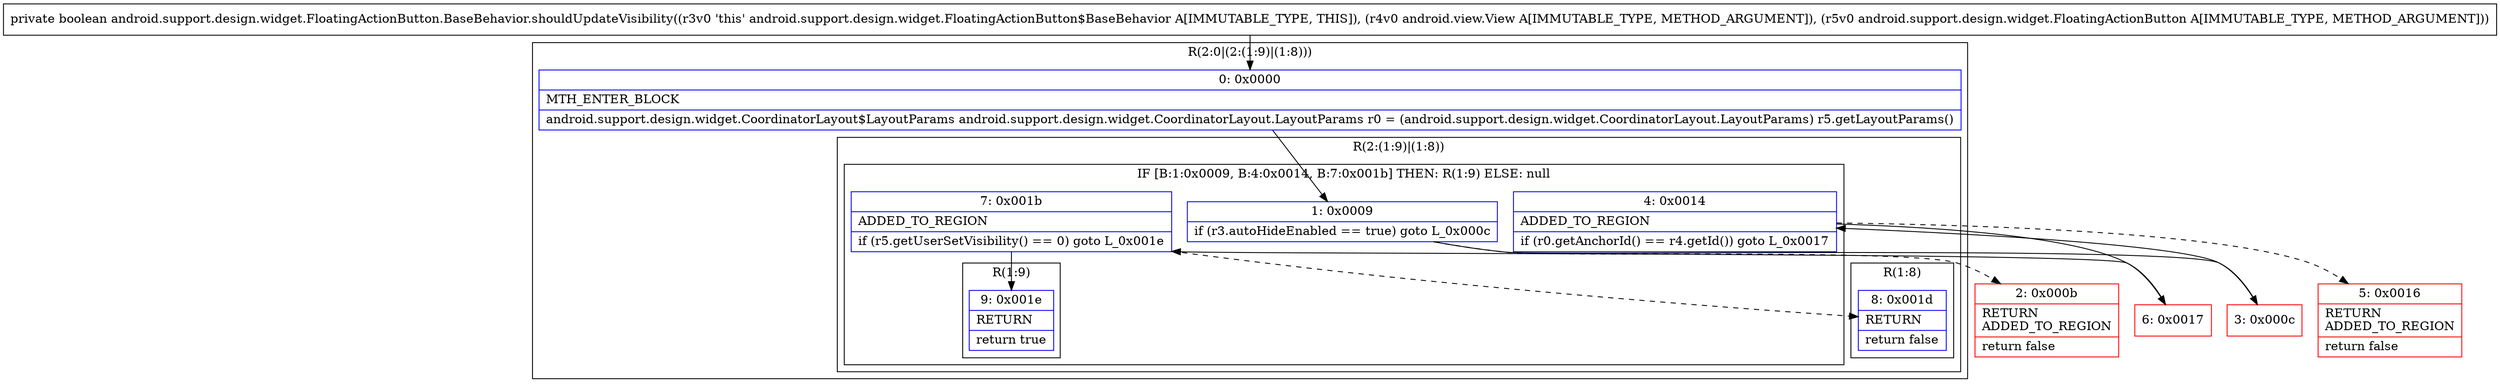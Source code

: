 digraph "CFG forandroid.support.design.widget.FloatingActionButton.BaseBehavior.shouldUpdateVisibility(Landroid\/view\/View;Landroid\/support\/design\/widget\/FloatingActionButton;)Z" {
subgraph cluster_Region_745478194 {
label = "R(2:0|(2:(1:9)|(1:8)))";
node [shape=record,color=blue];
Node_0 [shape=record,label="{0\:\ 0x0000|MTH_ENTER_BLOCK\l|android.support.design.widget.CoordinatorLayout$LayoutParams android.support.design.widget.CoordinatorLayout.LayoutParams r0 = (android.support.design.widget.CoordinatorLayout.LayoutParams) r5.getLayoutParams()\l}"];
subgraph cluster_Region_485904613 {
label = "R(2:(1:9)|(1:8))";
node [shape=record,color=blue];
subgraph cluster_IfRegion_1189416284 {
label = "IF [B:1:0x0009, B:4:0x0014, B:7:0x001b] THEN: R(1:9) ELSE: null";
node [shape=record,color=blue];
Node_1 [shape=record,label="{1\:\ 0x0009|if (r3.autoHideEnabled == true) goto L_0x000c\l}"];
Node_4 [shape=record,label="{4\:\ 0x0014|ADDED_TO_REGION\l|if (r0.getAnchorId() == r4.getId()) goto L_0x0017\l}"];
Node_7 [shape=record,label="{7\:\ 0x001b|ADDED_TO_REGION\l|if (r5.getUserSetVisibility() == 0) goto L_0x001e\l}"];
subgraph cluster_Region_1957956145 {
label = "R(1:9)";
node [shape=record,color=blue];
Node_9 [shape=record,label="{9\:\ 0x001e|RETURN\l|return true\l}"];
}
}
subgraph cluster_Region_370200102 {
label = "R(1:8)";
node [shape=record,color=blue];
Node_8 [shape=record,label="{8\:\ 0x001d|RETURN\l|return false\l}"];
}
}
}
Node_2 [shape=record,color=red,label="{2\:\ 0x000b|RETURN\lADDED_TO_REGION\l|return false\l}"];
Node_3 [shape=record,color=red,label="{3\:\ 0x000c}"];
Node_5 [shape=record,color=red,label="{5\:\ 0x0016|RETURN\lADDED_TO_REGION\l|return false\l}"];
Node_6 [shape=record,color=red,label="{6\:\ 0x0017}"];
MethodNode[shape=record,label="{private boolean android.support.design.widget.FloatingActionButton.BaseBehavior.shouldUpdateVisibility((r3v0 'this' android.support.design.widget.FloatingActionButton$BaseBehavior A[IMMUTABLE_TYPE, THIS]), (r4v0 android.view.View A[IMMUTABLE_TYPE, METHOD_ARGUMENT]), (r5v0 android.support.design.widget.FloatingActionButton A[IMMUTABLE_TYPE, METHOD_ARGUMENT])) }"];
MethodNode -> Node_0;
Node_0 -> Node_1;
Node_1 -> Node_2[style=dashed];
Node_1 -> Node_3;
Node_4 -> Node_5[style=dashed];
Node_4 -> Node_6;
Node_7 -> Node_8[style=dashed];
Node_7 -> Node_9;
Node_3 -> Node_4;
Node_6 -> Node_7;
}

